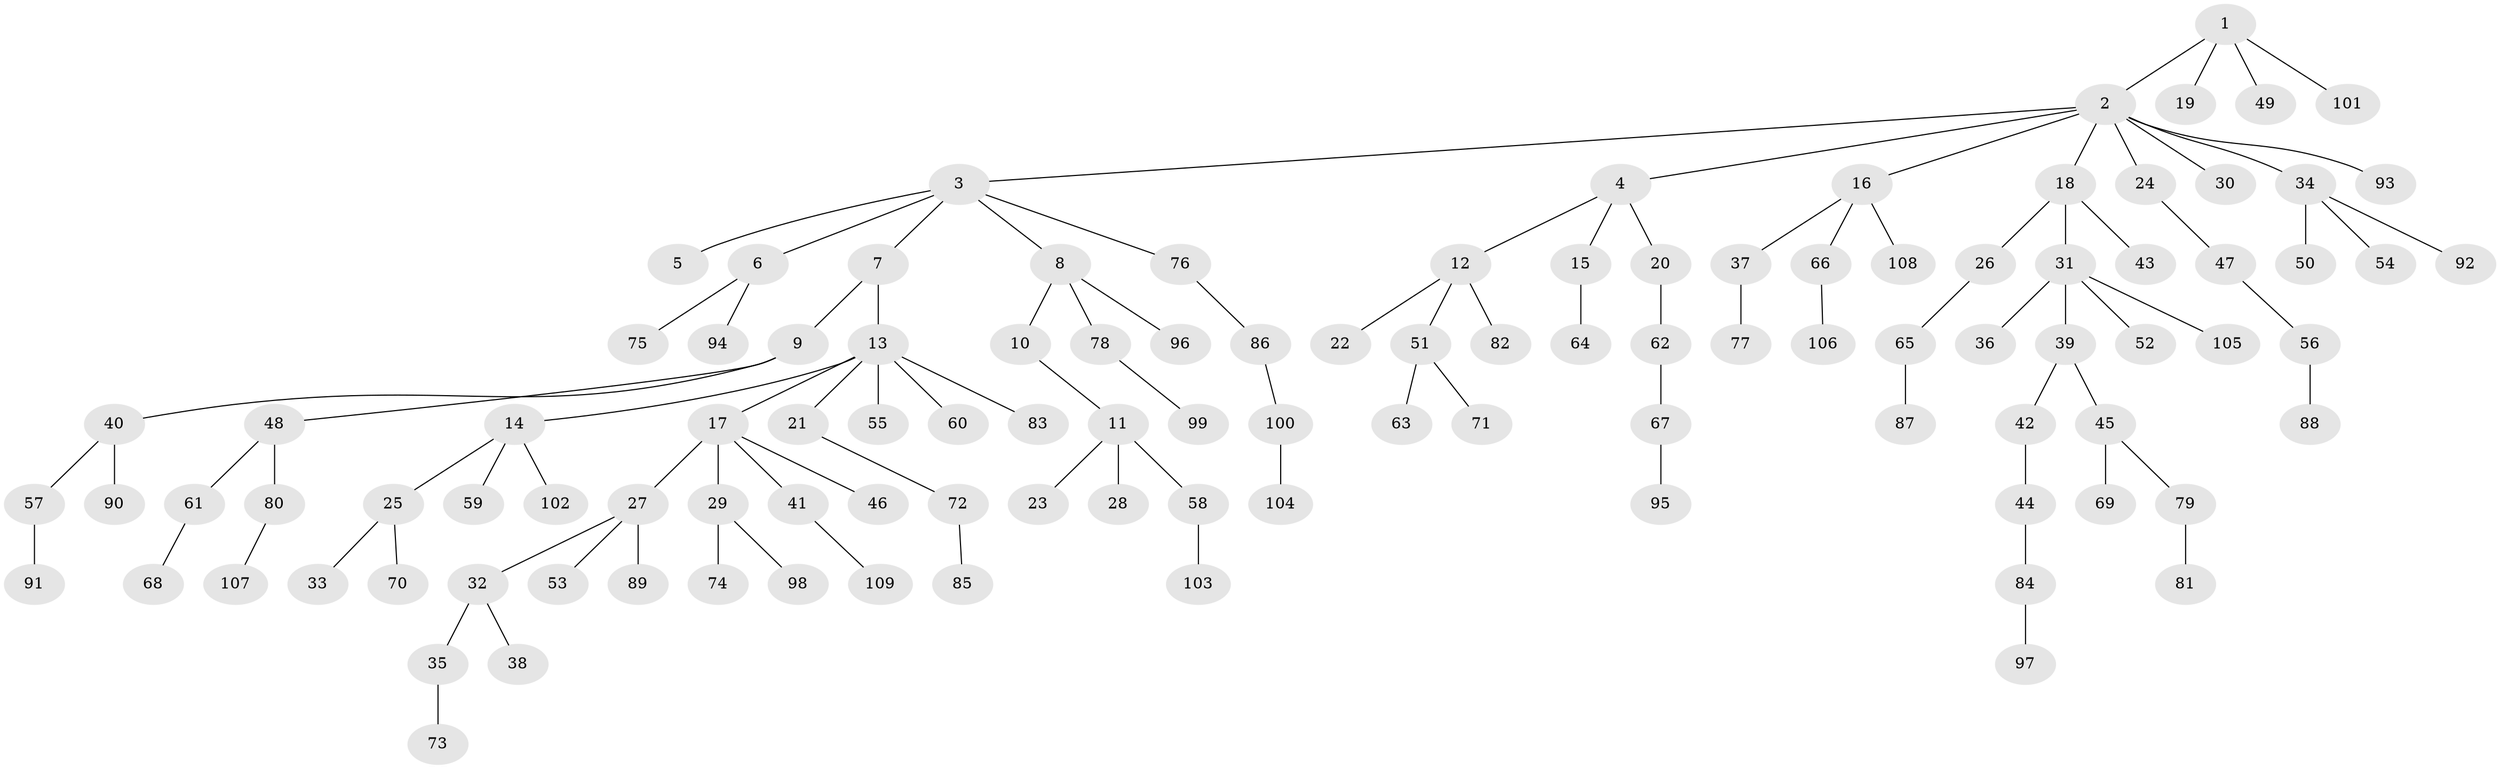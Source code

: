 // Generated by graph-tools (version 1.1) at 2025/26/03/09/25 03:26:23]
// undirected, 109 vertices, 108 edges
graph export_dot {
graph [start="1"]
  node [color=gray90,style=filled];
  1;
  2;
  3;
  4;
  5;
  6;
  7;
  8;
  9;
  10;
  11;
  12;
  13;
  14;
  15;
  16;
  17;
  18;
  19;
  20;
  21;
  22;
  23;
  24;
  25;
  26;
  27;
  28;
  29;
  30;
  31;
  32;
  33;
  34;
  35;
  36;
  37;
  38;
  39;
  40;
  41;
  42;
  43;
  44;
  45;
  46;
  47;
  48;
  49;
  50;
  51;
  52;
  53;
  54;
  55;
  56;
  57;
  58;
  59;
  60;
  61;
  62;
  63;
  64;
  65;
  66;
  67;
  68;
  69;
  70;
  71;
  72;
  73;
  74;
  75;
  76;
  77;
  78;
  79;
  80;
  81;
  82;
  83;
  84;
  85;
  86;
  87;
  88;
  89;
  90;
  91;
  92;
  93;
  94;
  95;
  96;
  97;
  98;
  99;
  100;
  101;
  102;
  103;
  104;
  105;
  106;
  107;
  108;
  109;
  1 -- 2;
  1 -- 19;
  1 -- 49;
  1 -- 101;
  2 -- 3;
  2 -- 4;
  2 -- 16;
  2 -- 18;
  2 -- 24;
  2 -- 30;
  2 -- 34;
  2 -- 93;
  3 -- 5;
  3 -- 6;
  3 -- 7;
  3 -- 8;
  3 -- 76;
  4 -- 12;
  4 -- 15;
  4 -- 20;
  6 -- 75;
  6 -- 94;
  7 -- 9;
  7 -- 13;
  8 -- 10;
  8 -- 78;
  8 -- 96;
  9 -- 40;
  9 -- 48;
  10 -- 11;
  11 -- 23;
  11 -- 28;
  11 -- 58;
  12 -- 22;
  12 -- 51;
  12 -- 82;
  13 -- 14;
  13 -- 17;
  13 -- 21;
  13 -- 55;
  13 -- 60;
  13 -- 83;
  14 -- 25;
  14 -- 59;
  14 -- 102;
  15 -- 64;
  16 -- 37;
  16 -- 66;
  16 -- 108;
  17 -- 27;
  17 -- 29;
  17 -- 41;
  17 -- 46;
  18 -- 26;
  18 -- 31;
  18 -- 43;
  20 -- 62;
  21 -- 72;
  24 -- 47;
  25 -- 33;
  25 -- 70;
  26 -- 65;
  27 -- 32;
  27 -- 53;
  27 -- 89;
  29 -- 74;
  29 -- 98;
  31 -- 36;
  31 -- 39;
  31 -- 52;
  31 -- 105;
  32 -- 35;
  32 -- 38;
  34 -- 50;
  34 -- 54;
  34 -- 92;
  35 -- 73;
  37 -- 77;
  39 -- 42;
  39 -- 45;
  40 -- 57;
  40 -- 90;
  41 -- 109;
  42 -- 44;
  44 -- 84;
  45 -- 69;
  45 -- 79;
  47 -- 56;
  48 -- 61;
  48 -- 80;
  51 -- 63;
  51 -- 71;
  56 -- 88;
  57 -- 91;
  58 -- 103;
  61 -- 68;
  62 -- 67;
  65 -- 87;
  66 -- 106;
  67 -- 95;
  72 -- 85;
  76 -- 86;
  78 -- 99;
  79 -- 81;
  80 -- 107;
  84 -- 97;
  86 -- 100;
  100 -- 104;
}
